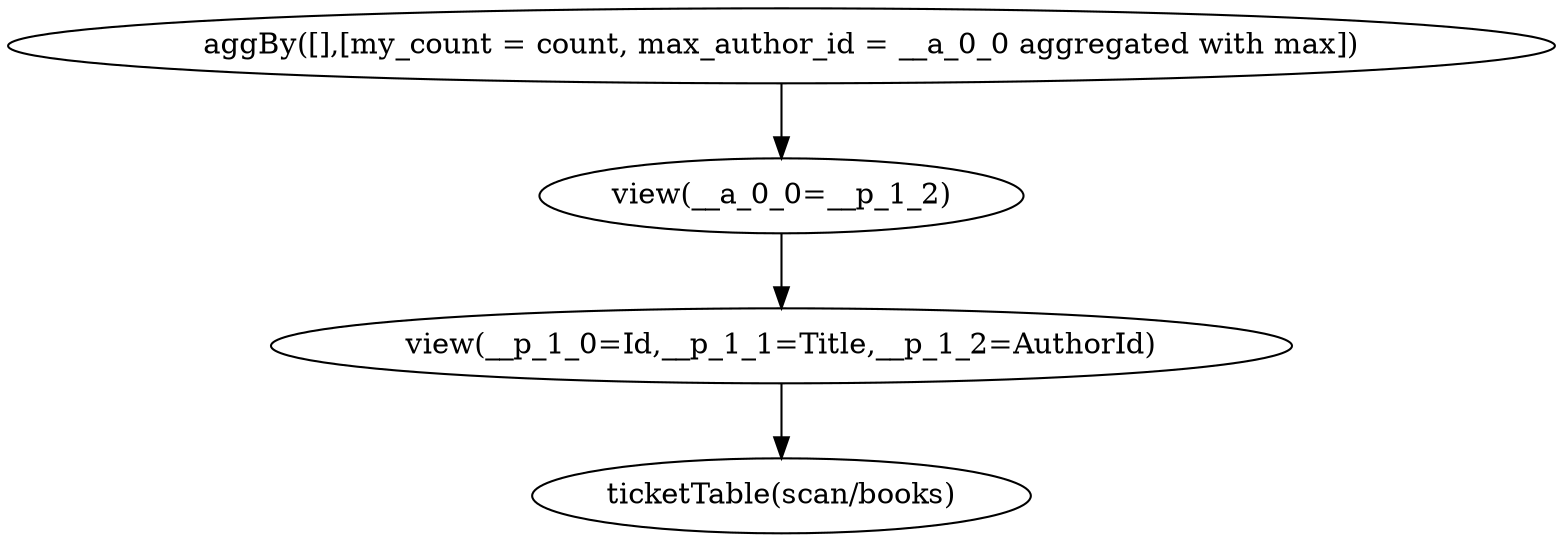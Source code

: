 digraph {
"op_0" ["label"="ticketTable(scan/books)"]
"op_1" ["label"="view(__p_1_0=Id,__p_1_1=Title,__p_1_2=AuthorId)"]
"op_2" ["label"="view(__a_0_0=__p_1_2)"]
"op_3" ["label"="aggBy([],[my_count = count, max_author_id = __a_0_0 aggregated with max])"]
"op_1" -> "op_0"
"op_2" -> "op_1"
"op_3" -> "op_2"
}